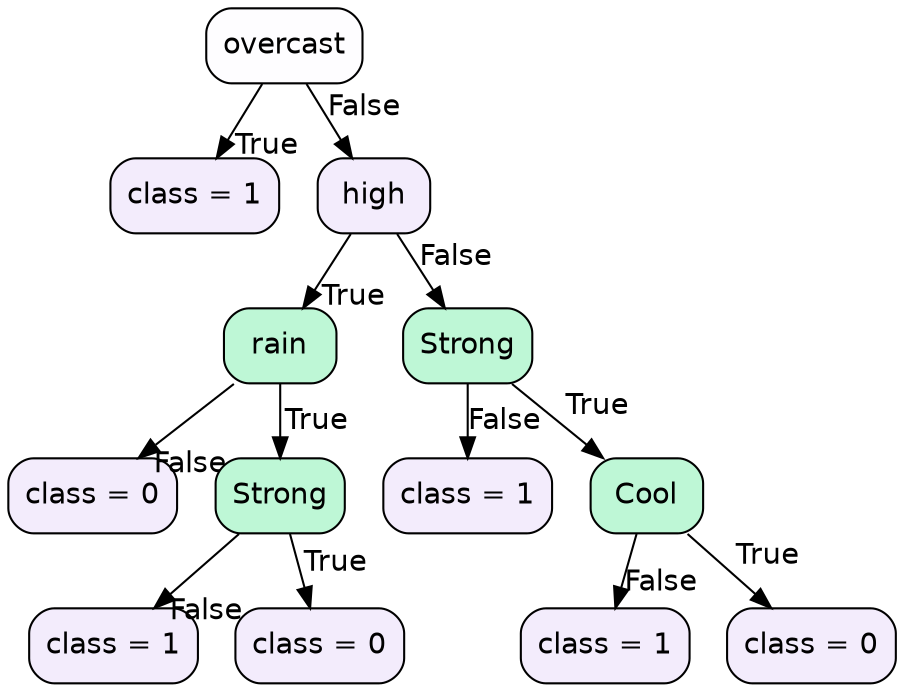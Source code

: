 digraph Tree {
node [shape=box, style="filled, rounded", color="black", fontname=helvetica] ;
edge [fontname=helvetica] ;
0 [label="overcast", fillcolor="#fefdff"] ;

1 [label="class = 1", fillcolor="#f3ecfc"] ;
0 -> 1 [labeldistance=2.5, labelangle=-45, headlabel="True"] ;
2 [label="high", fillcolor="#f3ecfc"] ;
0 -> 2 [labeldistance=2.5, labelangle=-45, headlabel="False"] ;
3 [label="rain", fillcolor="#bef7d6"] ;
2 -> 3 [labeldistance=2.5, labelangle=-45, headlabel="True"] ;
4 [label="Strong", fillcolor="#bef7d6"] ;
2 -> 4 [labeldistance=2.5, labelangle=-45, headlabel="False"] ;
5 [label="class = 0", fillcolor="#f3ecfc"] ;
3 -> 5 [labeldistance=2.5, labelangle=-45, headlabel="False"] ;
6 [label="Strong", fillcolor="#bef7d6"] ;
3 -> 6 [labeldistance=2.5, labelangle=-45, headlabel="True"] ;
7 [label="class = 1", fillcolor="#f3ecfc"] ;
8 [label="class = 0", fillcolor="#f3ecfc"] ;
6 -> 7 [labeldistance=2.5, labelangle=-45, headlabel="False"] ;
6-> 8 [labeldistance=2.5, labelangle=-45, headlabel="True"] ;
9 [label="class = 1", fillcolor="#f3ecfc"] ;
4-> 9 [labeldistance=2.5, labelangle=-45, headlabel="False"] ;
10 [label="Cool", fillcolor="#bef7d6"] ;
4 -> 10 [labeldistance=2.5, labelangle=-45, headlabel="True"] ;
11 [label="class = 1", fillcolor="#f3ecfc"] ;
12 [label="class = 0", fillcolor="#f3ecfc"] ;
10 -> 11 [labeldistance=2.5, labelangle=-45, headlabel="False"] ;
10 -> 12 [labeldistance=2.5, labelangle=-45, headlabel="True"] ;

}